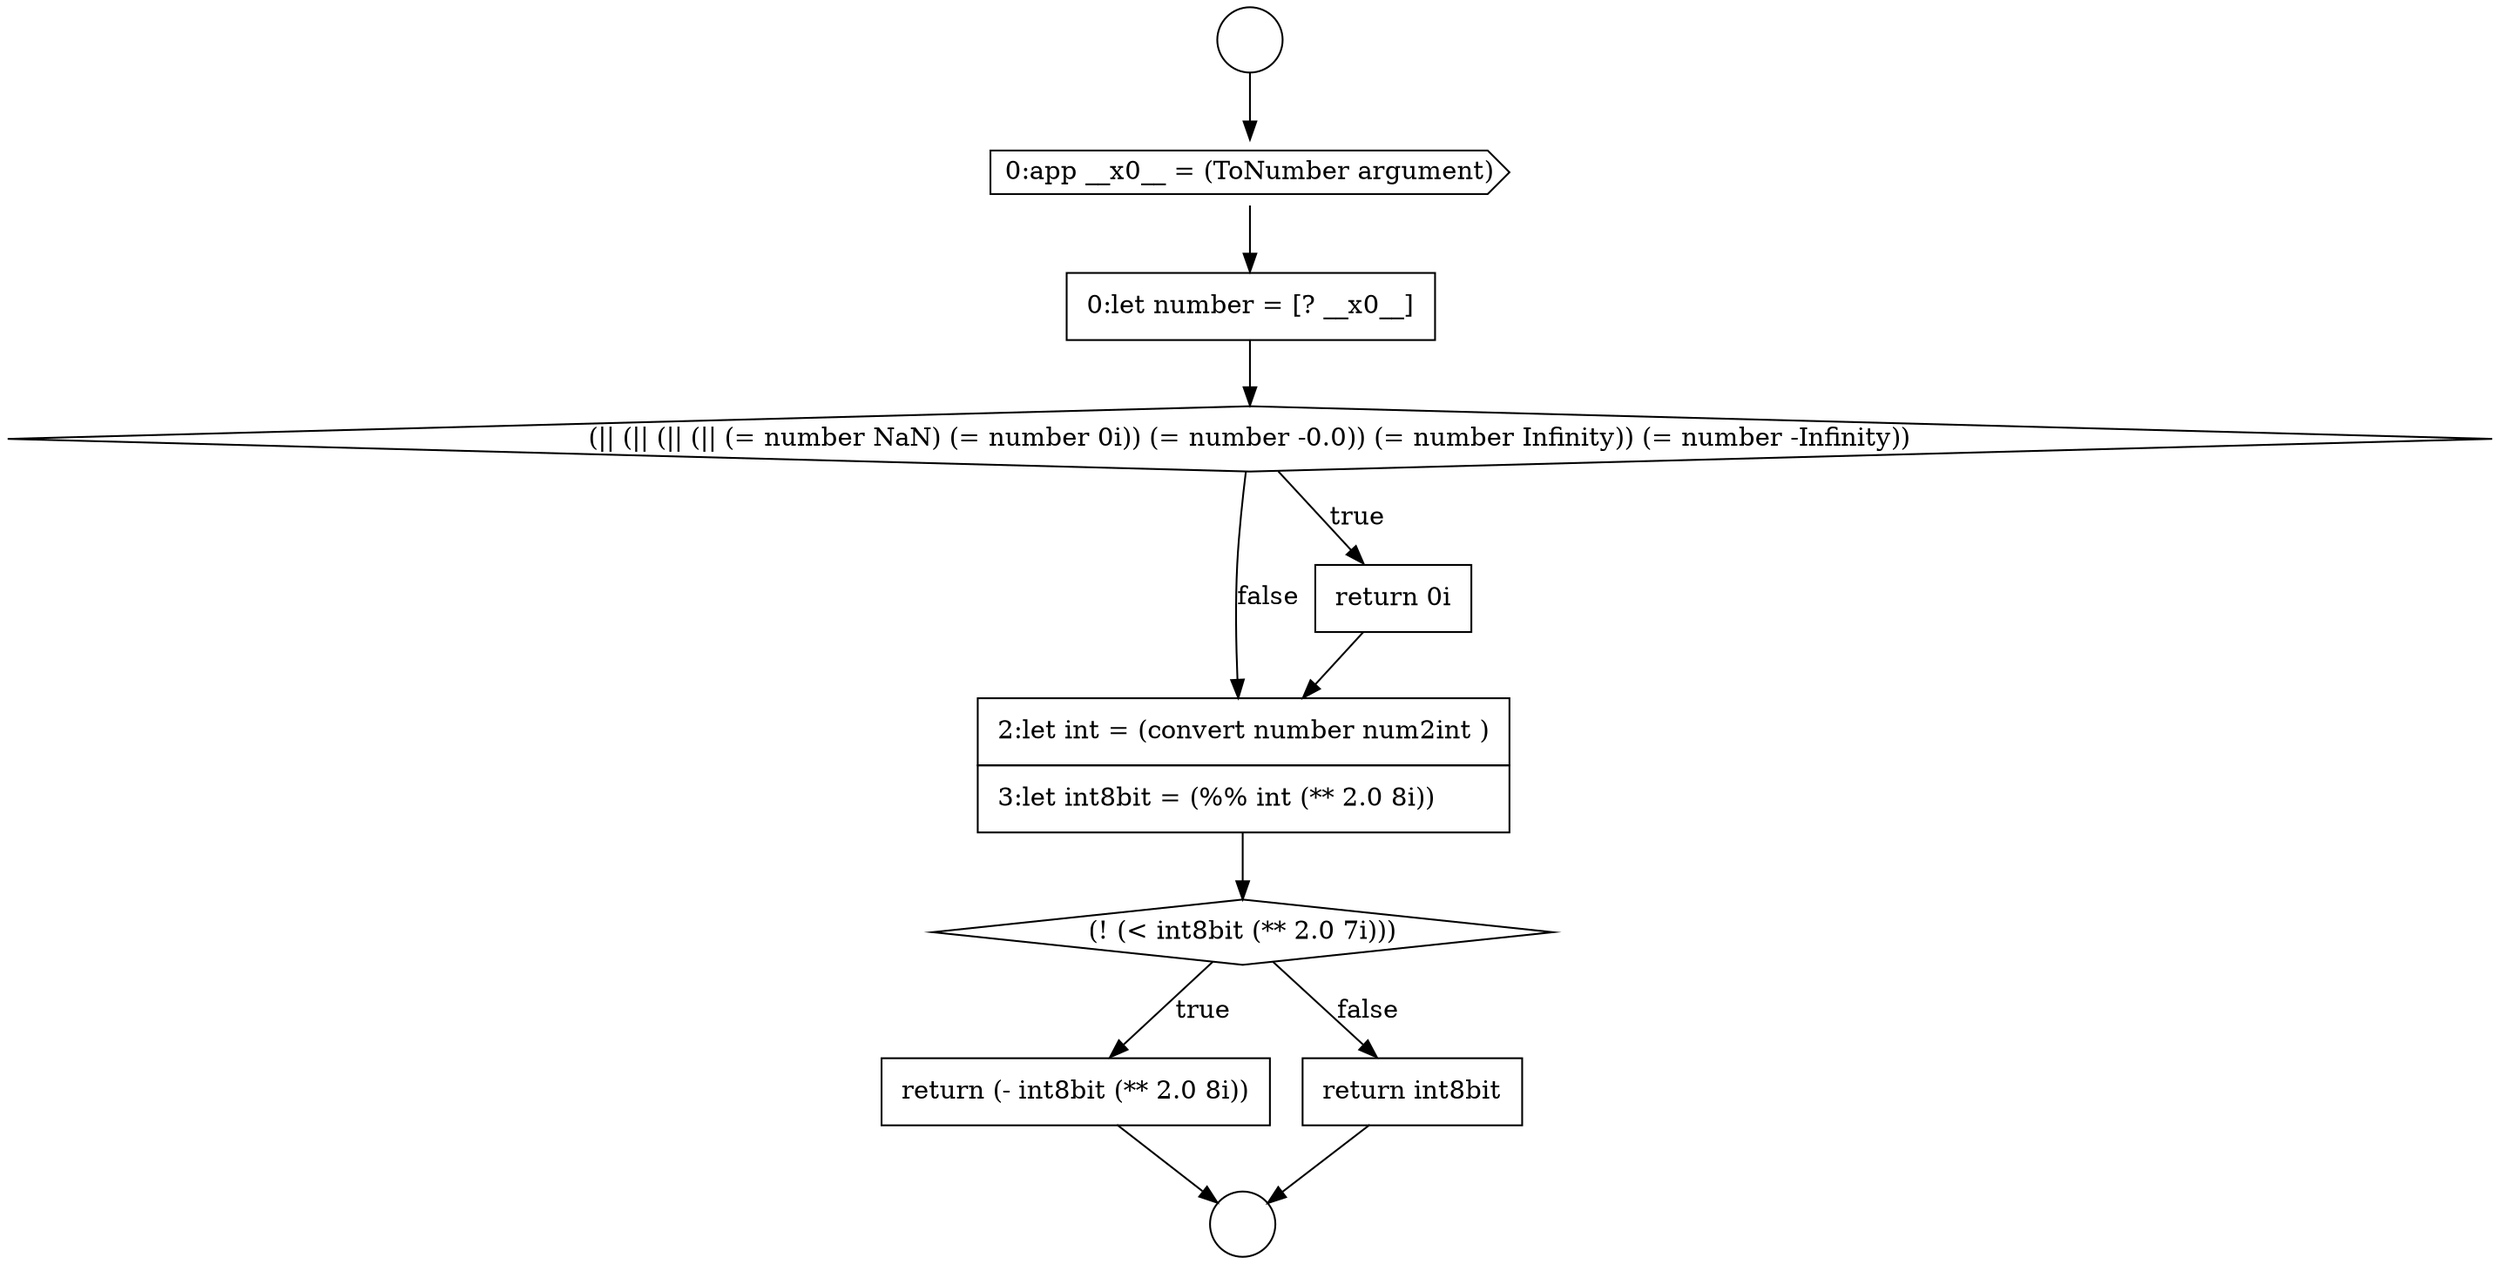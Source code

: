 digraph {
  node340 [shape=none, margin=0, label=<<font color="black">
    <table border="0" cellborder="1" cellspacing="0" cellpadding="10">
      <tr><td align="left">0:let number = [? __x0__]</td></tr>
    </table>
  </font>> color="black" fillcolor="white" style=filled]
  node344 [shape=diamond, label=<<font color="black">(! (&lt; int8bit (** 2.0 7i)))</font>> color="black" fillcolor="white" style=filled]
  node339 [shape=cds, label=<<font color="black">0:app __x0__ = (ToNumber argument)</font>> color="black" fillcolor="white" style=filled]
  node343 [shape=none, margin=0, label=<<font color="black">
    <table border="0" cellborder="1" cellspacing="0" cellpadding="10">
      <tr><td align="left">2:let int = (convert number num2int )</td></tr>
      <tr><td align="left">3:let int8bit = (%% int (** 2.0 8i))</td></tr>
    </table>
  </font>> color="black" fillcolor="white" style=filled]
  node345 [shape=none, margin=0, label=<<font color="black">
    <table border="0" cellborder="1" cellspacing="0" cellpadding="10">
      <tr><td align="left">return (- int8bit (** 2.0 8i))</td></tr>
    </table>
  </font>> color="black" fillcolor="white" style=filled]
  node342 [shape=none, margin=0, label=<<font color="black">
    <table border="0" cellborder="1" cellspacing="0" cellpadding="10">
      <tr><td align="left">return 0i</td></tr>
    </table>
  </font>> color="black" fillcolor="white" style=filled]
  node338 [shape=circle label=" " color="black" fillcolor="white" style=filled]
  node346 [shape=none, margin=0, label=<<font color="black">
    <table border="0" cellborder="1" cellspacing="0" cellpadding="10">
      <tr><td align="left">return int8bit</td></tr>
    </table>
  </font>> color="black" fillcolor="white" style=filled]
  node341 [shape=diamond, label=<<font color="black">(|| (|| (|| (|| (= number NaN) (= number 0i)) (= number -0.0)) (= number Infinity)) (= number -Infinity))</font>> color="black" fillcolor="white" style=filled]
  node337 [shape=circle label=" " color="black" fillcolor="white" style=filled]
  node340 -> node341 [ color="black"]
  node341 -> node342 [label=<<font color="black">true</font>> color="black"]
  node341 -> node343 [label=<<font color="black">false</font>> color="black"]
  node342 -> node343 [ color="black"]
  node339 -> node340 [ color="black"]
  node337 -> node339 [ color="black"]
  node344 -> node345 [label=<<font color="black">true</font>> color="black"]
  node344 -> node346 [label=<<font color="black">false</font>> color="black"]
  node345 -> node338 [ color="black"]
  node343 -> node344 [ color="black"]
  node346 -> node338 [ color="black"]
}
